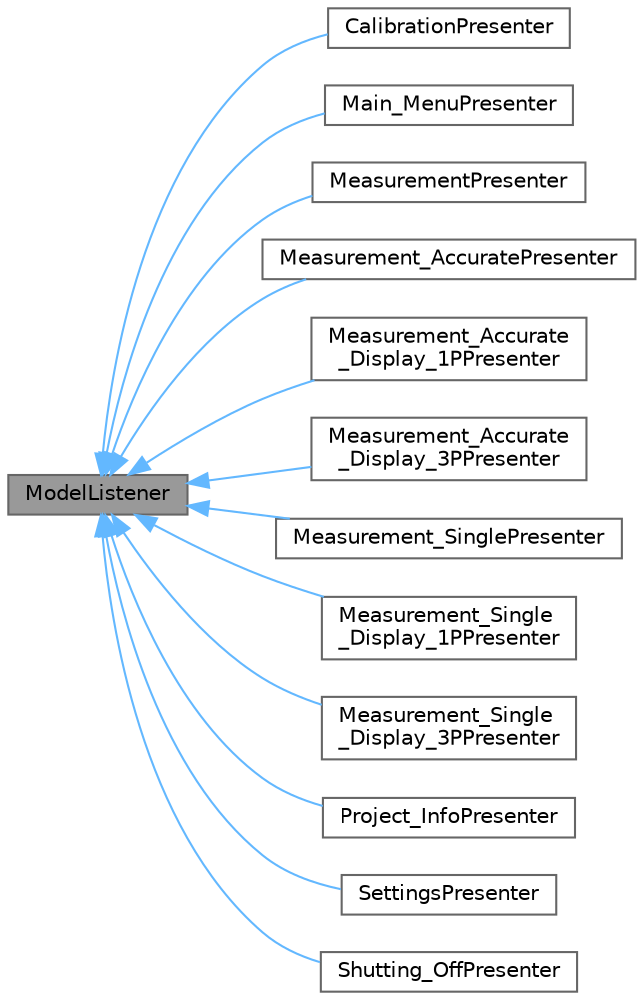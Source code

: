 digraph "ModelListener"
{
 // LATEX_PDF_SIZE
  bgcolor="transparent";
  edge [fontname=Helvetica,fontsize=10,labelfontname=Helvetica,labelfontsize=10];
  node [fontname=Helvetica,fontsize=10,shape=box,height=0.2,width=0.4];
  rankdir="LR";
  Node1 [id="Node000001",label="ModelListener",height=0.2,width=0.4,color="gray40", fillcolor="grey60", style="filled", fontcolor="black",tooltip=" "];
  Node1 -> Node2 [id="edge1_Node000001_Node000002",dir="back",color="steelblue1",style="solid",tooltip=" "];
  Node2 [id="Node000002",label="CalibrationPresenter",height=0.2,width=0.4,color="gray40", fillcolor="white", style="filled",URL="$class_calibration_presenter.html",tooltip=" "];
  Node1 -> Node3 [id="edge2_Node000001_Node000003",dir="back",color="steelblue1",style="solid",tooltip=" "];
  Node3 [id="Node000003",label="Main_MenuPresenter",height=0.2,width=0.4,color="gray40", fillcolor="white", style="filled",URL="$class_main___menu_presenter.html",tooltip=" "];
  Node1 -> Node4 [id="edge3_Node000001_Node000004",dir="back",color="steelblue1",style="solid",tooltip=" "];
  Node4 [id="Node000004",label="MeasurementPresenter",height=0.2,width=0.4,color="gray40", fillcolor="white", style="filled",URL="$class_measurement_presenter.html",tooltip=" "];
  Node1 -> Node5 [id="edge4_Node000001_Node000005",dir="back",color="steelblue1",style="solid",tooltip=" "];
  Node5 [id="Node000005",label="Measurement_AccuratePresenter",height=0.2,width=0.4,color="gray40", fillcolor="white", style="filled",URL="$class_measurement___accurate_presenter.html",tooltip=" "];
  Node1 -> Node6 [id="edge5_Node000001_Node000006",dir="back",color="steelblue1",style="solid",tooltip=" "];
  Node6 [id="Node000006",label="Measurement_Accurate\l_Display_1PPresenter",height=0.2,width=0.4,color="gray40", fillcolor="white", style="filled",URL="$class_measurement___accurate___display__1_p_presenter.html",tooltip=" "];
  Node1 -> Node7 [id="edge6_Node000001_Node000007",dir="back",color="steelblue1",style="solid",tooltip=" "];
  Node7 [id="Node000007",label="Measurement_Accurate\l_Display_3PPresenter",height=0.2,width=0.4,color="gray40", fillcolor="white", style="filled",URL="$class_measurement___accurate___display__3_p_presenter.html",tooltip=" "];
  Node1 -> Node8 [id="edge7_Node000001_Node000008",dir="back",color="steelblue1",style="solid",tooltip=" "];
  Node8 [id="Node000008",label="Measurement_SinglePresenter",height=0.2,width=0.4,color="gray40", fillcolor="white", style="filled",URL="$class_measurement___single_presenter.html",tooltip=" "];
  Node1 -> Node9 [id="edge8_Node000001_Node000009",dir="back",color="steelblue1",style="solid",tooltip=" "];
  Node9 [id="Node000009",label="Measurement_Single\l_Display_1PPresenter",height=0.2,width=0.4,color="gray40", fillcolor="white", style="filled",URL="$class_measurement___single___display__1_p_presenter.html",tooltip=" "];
  Node1 -> Node10 [id="edge9_Node000001_Node000010",dir="back",color="steelblue1",style="solid",tooltip=" "];
  Node10 [id="Node000010",label="Measurement_Single\l_Display_3PPresenter",height=0.2,width=0.4,color="gray40", fillcolor="white", style="filled",URL="$class_measurement___single___display__3_p_presenter.html",tooltip=" "];
  Node1 -> Node11 [id="edge10_Node000001_Node000011",dir="back",color="steelblue1",style="solid",tooltip=" "];
  Node11 [id="Node000011",label="Project_InfoPresenter",height=0.2,width=0.4,color="gray40", fillcolor="white", style="filled",URL="$class_project___info_presenter.html",tooltip=" "];
  Node1 -> Node12 [id="edge11_Node000001_Node000012",dir="back",color="steelblue1",style="solid",tooltip=" "];
  Node12 [id="Node000012",label="SettingsPresenter",height=0.2,width=0.4,color="gray40", fillcolor="white", style="filled",URL="$class_settings_presenter.html",tooltip=" "];
  Node1 -> Node13 [id="edge12_Node000001_Node000013",dir="back",color="steelblue1",style="solid",tooltip=" "];
  Node13 [id="Node000013",label="Shutting_OffPresenter",height=0.2,width=0.4,color="gray40", fillcolor="white", style="filled",URL="$class_shutting___off_presenter.html",tooltip=" "];
}
